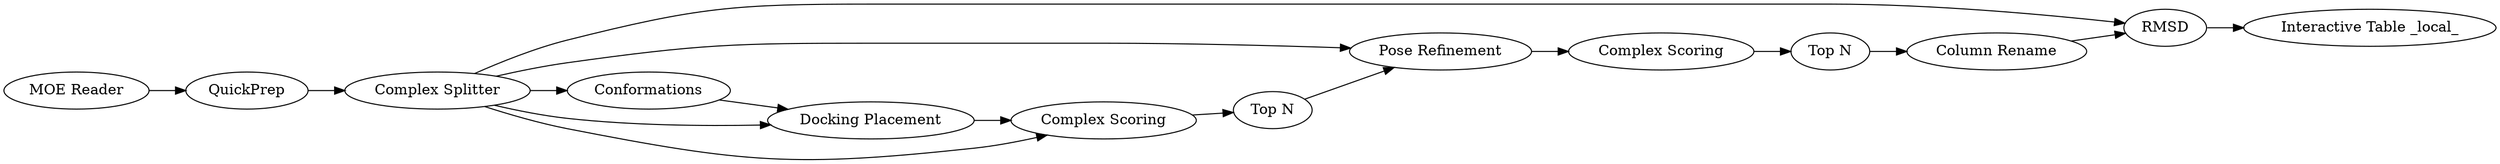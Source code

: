 digraph {
	12 -> 13
	7 -> 8
	4 -> 5
	8 -> 9
	3 -> 8
	3 -> 4
	3 -> 5
	3 -> 12
	5 -> 6
	11 -> 12
	9 -> 10
	2 -> 3
	6 -> 7
	10 -> 11
	14 -> 2
	3 -> 6
	5 [label="Docking Placement"]
	13 [label="Interactive Table _local_"]
	7 [label="Top N"]
	9 [label="Complex Scoring"]
	11 [label="Column Rename"]
	4 [label=Conformations]
	10 [label="Top N"]
	6 [label="Complex Scoring"]
	8 [label="Pose Refinement"]
	14 [label="MOE Reader"]
	3 [label="Complex Splitter"]
	2 [label=QuickPrep]
	12 [label=RMSD]
	rankdir=LR
}
